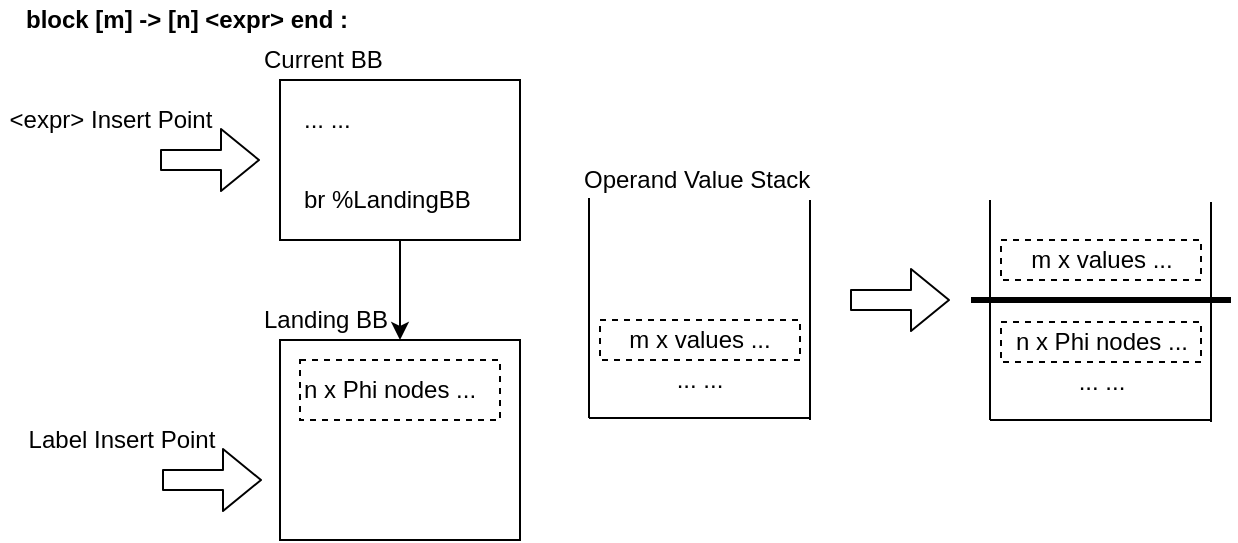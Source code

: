 <mxfile version="14.5.1" type="device"><diagram id="2bsV1Qi3l1QF7f-Y_1pT" name="Page-1"><mxGraphModel dx="682" dy="281" grid="1" gridSize="10" guides="1" tooltips="1" connect="1" arrows="1" fold="1" page="1" pageScale="1" pageWidth="850" pageHeight="1100" math="0" shadow="0"><root><mxCell id="0"/><mxCell id="1" parent="0"/><mxCell id="dvBThLzXPzSNsvyNuGCI-23" style="edgeStyle=orthogonalEdgeStyle;rounded=0;orthogonalLoop=1;jettySize=auto;html=1;exitX=0.5;exitY=1;exitDx=0;exitDy=0;" parent="1" source="dvBThLzXPzSNsvyNuGCI-14" target="dvBThLzXPzSNsvyNuGCI-20" edge="1"><mxGeometry relative="1" as="geometry"/></mxCell><mxCell id="dvBThLzXPzSNsvyNuGCI-14" value="" style="rounded=0;whiteSpace=wrap;html=1;align=left;" parent="1" vertex="1"><mxGeometry x="170" y="60" width="120" height="80" as="geometry"/></mxCell><mxCell id="dvBThLzXPzSNsvyNuGCI-15" value="&lt;div align=&quot;left&quot;&gt;Current BB&lt;/div&gt;" style="text;html=1;strokeColor=none;fillColor=none;align=left;verticalAlign=middle;whiteSpace=wrap;rounded=0;" parent="1" vertex="1"><mxGeometry x="160" y="40" width="120" height="20" as="geometry"/></mxCell><mxCell id="dvBThLzXPzSNsvyNuGCI-18" value="&lt;div align=&quot;left&quot;&gt;... ...&lt;br&gt;&lt;/div&gt;" style="text;html=1;strokeColor=none;fillColor=none;align=left;verticalAlign=middle;whiteSpace=wrap;rounded=0;dashed=1;" parent="1" vertex="1"><mxGeometry x="180" y="70" width="90" height="20" as="geometry"/></mxCell><mxCell id="dvBThLzXPzSNsvyNuGCI-20" value="" style="rounded=0;whiteSpace=wrap;html=1;align=left;" parent="1" vertex="1"><mxGeometry x="170" y="190" width="120" height="100" as="geometry"/></mxCell><mxCell id="dvBThLzXPzSNsvyNuGCI-21" value="&lt;div align=&quot;left&quot;&gt;Landing BB&lt;br&gt;&lt;/div&gt;" style="text;html=1;strokeColor=none;fillColor=none;align=left;verticalAlign=middle;whiteSpace=wrap;rounded=0;" parent="1" vertex="1"><mxGeometry x="160" y="170" width="120" height="20" as="geometry"/></mxCell><mxCell id="dvBThLzXPzSNsvyNuGCI-24" value="n x Phi nodes ..." style="rounded=0;whiteSpace=wrap;html=1;dashed=1;align=left;" parent="1" vertex="1"><mxGeometry x="180" y="200" width="100" height="30" as="geometry"/></mxCell><mxCell id="dvBThLzXPzSNsvyNuGCI-25" value="" style="shape=flexArrow;endArrow=classic;html=1;" parent="1" edge="1"><mxGeometry width="50" height="50" relative="1" as="geometry"><mxPoint x="111" y="260" as="sourcePoint"/><mxPoint x="161" y="260" as="targetPoint"/></mxGeometry></mxCell><mxCell id="dvBThLzXPzSNsvyNuGCI-26" value="Label Insert Point" style="text;html=1;strokeColor=none;fillColor=none;align=center;verticalAlign=middle;whiteSpace=wrap;rounded=0;dashed=1;" parent="1" vertex="1"><mxGeometry x="41" y="229.83" width="100" height="20" as="geometry"/></mxCell><mxCell id="dvBThLzXPzSNsvyNuGCI-27" value="" style="shape=flexArrow;endArrow=classic;html=1;" parent="1" edge="1"><mxGeometry width="50" height="50" relative="1" as="geometry"><mxPoint x="110" y="100" as="sourcePoint"/><mxPoint x="160" y="100" as="targetPoint"/></mxGeometry></mxCell><mxCell id="dvBThLzXPzSNsvyNuGCI-28" value="&amp;lt;expr&amp;gt; Insert Point" style="text;html=1;strokeColor=none;fillColor=none;align=center;verticalAlign=middle;whiteSpace=wrap;rounded=0;dashed=1;" parent="1" vertex="1"><mxGeometry x="30" y="70" width="111" height="20" as="geometry"/></mxCell><mxCell id="dvBThLzXPzSNsvyNuGCI-30" value="&lt;div align=&quot;left&quot;&gt;&lt;b&gt;block [m] -&amp;gt; [n] &amp;lt;expr&amp;gt; end :&lt;br&gt;&lt;/b&gt;&lt;/div&gt;" style="text;html=1;strokeColor=none;fillColor=none;align=left;verticalAlign=middle;whiteSpace=wrap;rounded=0;dashed=1;" parent="1" vertex="1"><mxGeometry x="41" y="20" width="219" height="20" as="geometry"/></mxCell><mxCell id="dvBThLzXPzSNsvyNuGCI-34" value="" style="endArrow=none;html=1;" parent="1" edge="1"><mxGeometry width="50" height="50" relative="1" as="geometry"><mxPoint x="324.5" y="229" as="sourcePoint"/><mxPoint x="324.5" y="119" as="targetPoint"/></mxGeometry></mxCell><mxCell id="dvBThLzXPzSNsvyNuGCI-35" value="" style="endArrow=none;html=1;" parent="1" edge="1"><mxGeometry width="50" height="50" relative="1" as="geometry"><mxPoint x="435" y="230" as="sourcePoint"/><mxPoint x="435" y="120" as="targetPoint"/></mxGeometry></mxCell><mxCell id="dvBThLzXPzSNsvyNuGCI-36" value="" style="endArrow=none;html=1;" parent="1" edge="1"><mxGeometry width="50" height="50" relative="1" as="geometry"><mxPoint x="324.5" y="229" as="sourcePoint"/><mxPoint x="435" y="229" as="targetPoint"/></mxGeometry></mxCell><mxCell id="dvBThLzXPzSNsvyNuGCI-37" value="Operand Value Stack" style="text;html=1;strokeColor=none;fillColor=none;align=left;verticalAlign=middle;whiteSpace=wrap;rounded=0;" parent="1" vertex="1"><mxGeometry x="320" y="100" width="120" height="20" as="geometry"/></mxCell><mxCell id="dvBThLzXPzSNsvyNuGCI-39" value="&lt;div&gt;... ...&lt;br&gt;&lt;/div&gt;" style="text;html=1;strokeColor=none;fillColor=none;align=center;verticalAlign=middle;whiteSpace=wrap;rounded=0;dashed=1;" parent="1" vertex="1"><mxGeometry x="335" y="200" width="90" height="20" as="geometry"/></mxCell><mxCell id="dvBThLzXPzSNsvyNuGCI-42" value="&lt;div align=&quot;center&quot;&gt;m x values ...&lt;br&gt;&lt;/div&gt;" style="rounded=0;whiteSpace=wrap;html=1;dashed=1;align=center;" parent="1" vertex="1"><mxGeometry x="330" y="180" width="100" height="20" as="geometry"/></mxCell><mxCell id="dvBThLzXPzSNsvyNuGCI-43" value="" style="shape=flexArrow;endArrow=classic;html=1;" parent="1" edge="1"><mxGeometry width="50" height="50" relative="1" as="geometry"><mxPoint x="455" y="170" as="sourcePoint"/><mxPoint x="505" y="170" as="targetPoint"/></mxGeometry></mxCell><mxCell id="dvBThLzXPzSNsvyNuGCI-44" value="" style="endArrow=none;html=1;" parent="1" edge="1"><mxGeometry width="50" height="50" relative="1" as="geometry"><mxPoint x="525" y="230" as="sourcePoint"/><mxPoint x="525" y="120" as="targetPoint"/></mxGeometry></mxCell><mxCell id="dvBThLzXPzSNsvyNuGCI-45" value="" style="endArrow=none;html=1;" parent="1" edge="1"><mxGeometry width="50" height="50" relative="1" as="geometry"><mxPoint x="635.5" y="231" as="sourcePoint"/><mxPoint x="635.5" y="121" as="targetPoint"/></mxGeometry></mxCell><mxCell id="dvBThLzXPzSNsvyNuGCI-46" value="" style="endArrow=none;html=1;" parent="1" edge="1"><mxGeometry width="50" height="50" relative="1" as="geometry"><mxPoint x="525" y="230" as="sourcePoint"/><mxPoint x="635.5" y="230" as="targetPoint"/></mxGeometry></mxCell><mxCell id="dvBThLzXPzSNsvyNuGCI-47" value="&lt;div&gt;... ...&lt;br&gt;&lt;/div&gt;" style="text;html=1;strokeColor=none;fillColor=none;align=center;verticalAlign=middle;whiteSpace=wrap;rounded=0;dashed=1;" parent="1" vertex="1"><mxGeometry x="535.5" y="201" width="90" height="20" as="geometry"/></mxCell><mxCell id="dvBThLzXPzSNsvyNuGCI-48" value="&lt;div align=&quot;center&quot;&gt;m x values ...&lt;br&gt;&lt;/div&gt;" style="rounded=0;whiteSpace=wrap;html=1;dashed=1;align=center;" parent="1" vertex="1"><mxGeometry x="530.5" y="140" width="100" height="20" as="geometry"/></mxCell><mxCell id="dvBThLzXPzSNsvyNuGCI-49" value="" style="endArrow=none;html=1;strokeWidth=3;" parent="1" edge="1"><mxGeometry width="50" height="50" relative="1" as="geometry"><mxPoint x="515.5" y="170" as="sourcePoint"/><mxPoint x="645.5" y="170" as="targetPoint"/></mxGeometry></mxCell><mxCell id="dvBThLzXPzSNsvyNuGCI-50" value="&lt;div align=&quot;center&quot;&gt;n x Phi nodes ...&lt;br&gt;&lt;/div&gt;" style="rounded=0;whiteSpace=wrap;html=1;dashed=1;align=center;" parent="1" vertex="1"><mxGeometry x="530.5" y="181" width="100" height="20" as="geometry"/></mxCell><mxCell id="dvBThLzXPzSNsvyNuGCI-56" value="br %LandingBB" style="text;html=1;strokeColor=none;fillColor=none;align=left;verticalAlign=middle;whiteSpace=wrap;rounded=0;dashed=1;" parent="1" vertex="1"><mxGeometry x="180" y="110" width="90" height="20" as="geometry"/></mxCell></root></mxGraphModel></diagram></mxfile>